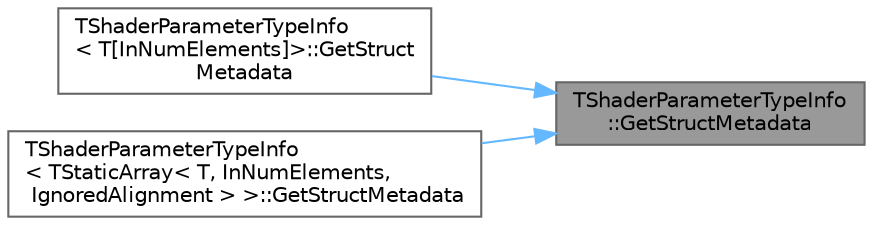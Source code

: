 digraph "TShaderParameterTypeInfo::GetStructMetadata"
{
 // INTERACTIVE_SVG=YES
 // LATEX_PDF_SIZE
  bgcolor="transparent";
  edge [fontname=Helvetica,fontsize=10,labelfontname=Helvetica,labelfontsize=10];
  node [fontname=Helvetica,fontsize=10,shape=box,height=0.2,width=0.4];
  rankdir="RL";
  Node1 [id="Node000001",label="TShaderParameterTypeInfo\l::GetStructMetadata",height=0.2,width=0.4,color="gray40", fillcolor="grey60", style="filled", fontcolor="black",tooltip=" "];
  Node1 -> Node2 [id="edge1_Node000001_Node000002",dir="back",color="steelblue1",style="solid",tooltip=" "];
  Node2 [id="Node000002",label="TShaderParameterTypeInfo\l\< T[InNumElements]\>::GetStruct\lMetadata",height=0.2,width=0.4,color="grey40", fillcolor="white", style="filled",URL="$d1/da1/structTShaderParameterTypeInfo_3_01T_0fInNumElements_0e_4.html#ad98aa67e28e0a556506da5bbbc9e31b6",tooltip=" "];
  Node1 -> Node3 [id="edge2_Node000001_Node000003",dir="back",color="steelblue1",style="solid",tooltip=" "];
  Node3 [id="Node000003",label="TShaderParameterTypeInfo\l\< TStaticArray\< T, InNumElements,\l IgnoredAlignment \> \>::GetStructMetadata",height=0.2,width=0.4,color="grey40", fillcolor="white", style="filled",URL="$d1/df0/structTShaderParameterTypeInfo_3_01TStaticArray_3_01T_00_01InNumElements_00_01IgnoredAlignment_01_4_01_4.html#a211df21b932b708dbfbb13e58af4e9ff",tooltip=" "];
}

